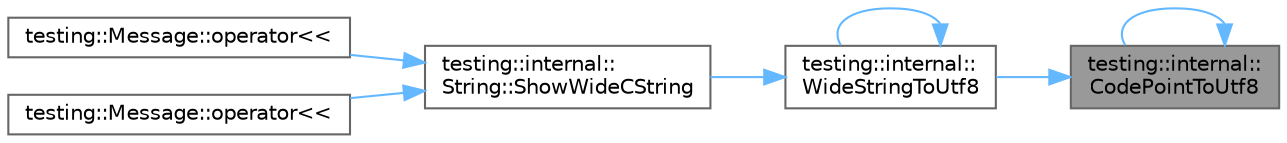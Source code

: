 digraph "testing::internal::CodePointToUtf8"
{
 // LATEX_PDF_SIZE
  bgcolor="transparent";
  edge [fontname=Helvetica,fontsize=10,labelfontname=Helvetica,labelfontsize=10];
  node [fontname=Helvetica,fontsize=10,shape=box,height=0.2,width=0.4];
  rankdir="RL";
  Node1 [id="Node000001",label="testing::internal::\lCodePointToUtf8",height=0.2,width=0.4,color="gray40", fillcolor="grey60", style="filled", fontcolor="black",tooltip=" "];
  Node1 -> Node1 [id="edge1_Node000001_Node000001",dir="back",color="steelblue1",style="solid",tooltip=" "];
  Node1 -> Node2 [id="edge2_Node000001_Node000002",dir="back",color="steelblue1",style="solid",tooltip=" "];
  Node2 [id="Node000002",label="testing::internal::\lWideStringToUtf8",height=0.2,width=0.4,color="grey40", fillcolor="white", style="filled",URL="$namespacetesting_1_1internal.html#a05b8c86ff38243f34d8f839a0eadefb1",tooltip=" "];
  Node2 -> Node3 [id="edge3_Node000002_Node000003",dir="back",color="steelblue1",style="solid",tooltip=" "];
  Node3 [id="Node000003",label="testing::internal::\lString::ShowWideCString",height=0.2,width=0.4,color="grey40", fillcolor="white", style="filled",URL="$classtesting_1_1internal_1_1_string.html#aaf7e376ff580677ea4954d5913d5b917",tooltip=" "];
  Node3 -> Node4 [id="edge4_Node000003_Node000004",dir="back",color="steelblue1",style="solid",tooltip=" "];
  Node4 [id="Node000004",label="testing::Message::operator\<\<",height=0.2,width=0.4,color="grey40", fillcolor="white", style="filled",URL="$classtesting_1_1_message.html#ac0db9c22535b28bc863bfd0a1fdf7e14",tooltip=" "];
  Node3 -> Node5 [id="edge5_Node000003_Node000005",dir="back",color="steelblue1",style="solid",tooltip=" "];
  Node5 [id="Node000005",label="testing::Message::operator\<\<",height=0.2,width=0.4,color="grey40", fillcolor="white", style="filled",URL="$classtesting_1_1_message.html#ac1d3a041ac4bb9c929ee746b31a13d6a",tooltip=" "];
  Node2 -> Node2 [id="edge6_Node000002_Node000002",dir="back",color="steelblue1",style="solid",tooltip=" "];
}
